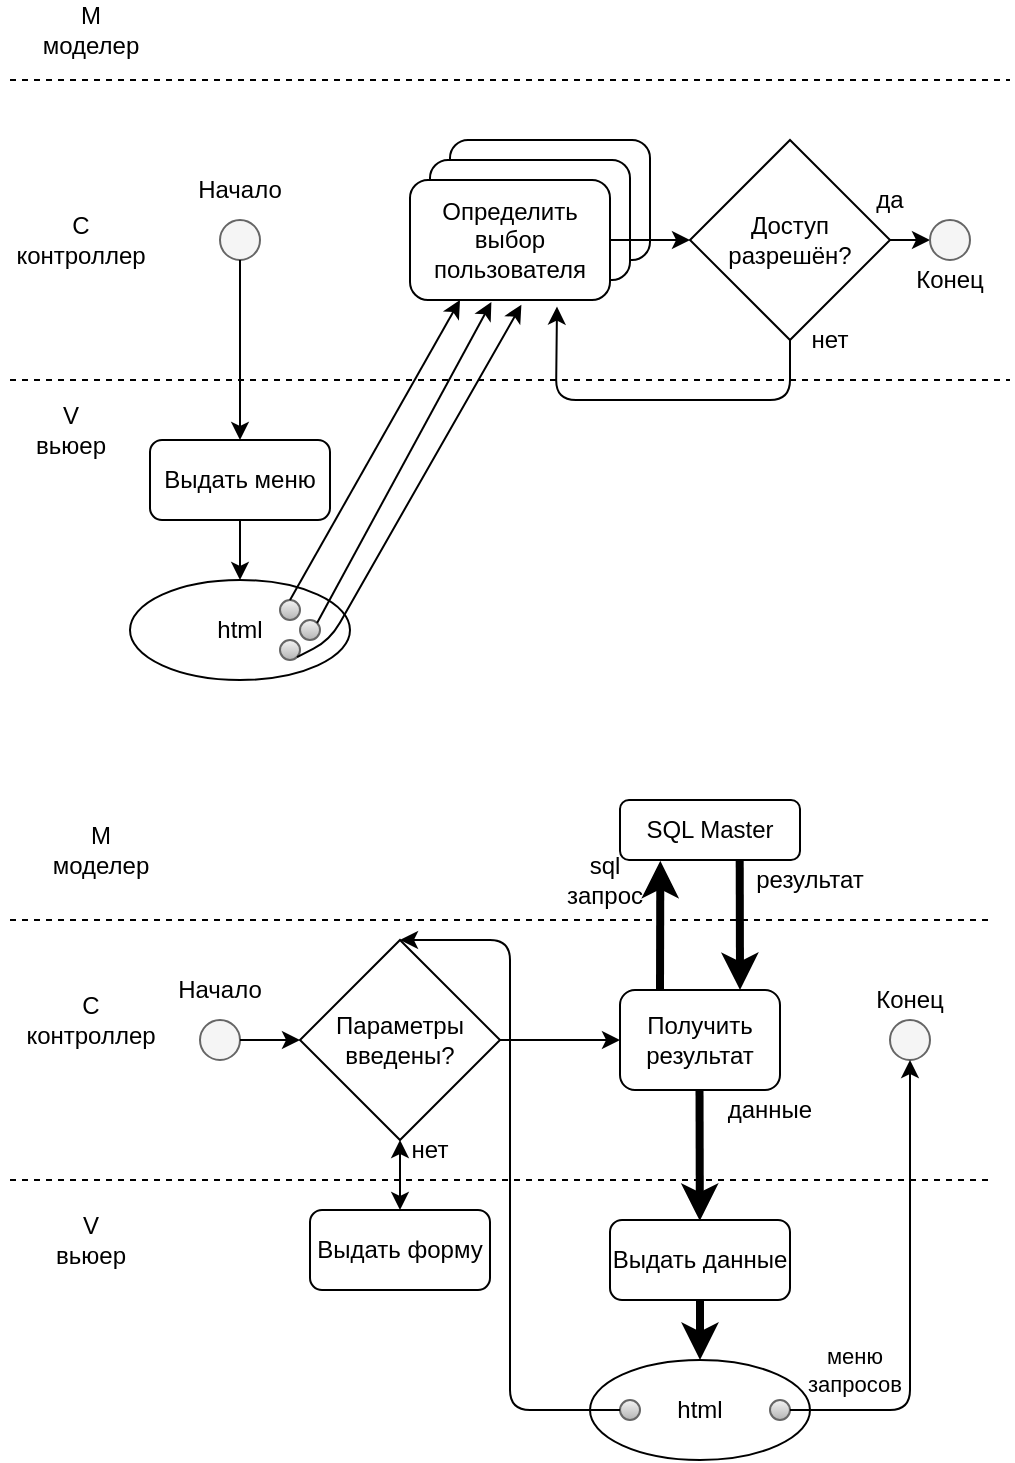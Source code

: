 <mxfile version="13.7.9" type="device"><diagram id="cBjCuxPjmct_s9pD9Ldc" name="Страница 1"><mxGraphModel dx="813" dy="470" grid="1" gridSize="10" guides="1" tooltips="1" connect="1" arrows="1" fold="1" page="1" pageScale="1" pageWidth="827" pageHeight="1169" math="0" shadow="0"><root><mxCell id="0"/><mxCell id="1" parent="0"/><mxCell id="sHjITXCrLCw4glv8CPDS-8" value="Выдать меню" style="rounded=1;whiteSpace=wrap;html=1;" parent="1" vertex="1"><mxGeometry x="100" y="270" width="90" height="40" as="geometry"/></mxCell><mxCell id="sHjITXCrLCw4glv8CPDS-13" value="" style="rounded=1;whiteSpace=wrap;html=1;verticalAlign=top;" parent="1" vertex="1"><mxGeometry x="250" y="120" width="100" height="60" as="geometry"/></mxCell><mxCell id="sHjITXCrLCw4glv8CPDS-14" value="Доступ разрешён?" style="rhombus;whiteSpace=wrap;html=1;" parent="1" vertex="1"><mxGeometry x="370.0" y="120" width="100" height="100" as="geometry"/></mxCell><mxCell id="sHjITXCrLCw4glv8CPDS-15" value="да" style="text;html=1;strokeColor=none;fillColor=none;align=center;verticalAlign=middle;whiteSpace=wrap;rounded=0;" parent="1" vertex="1"><mxGeometry x="450" y="140" width="40" height="20" as="geometry"/></mxCell><mxCell id="sHjITXCrLCw4glv8CPDS-17" value="" style="endArrow=classic;html=1;exitX=1;exitY=0.5;exitDx=0;exitDy=0;" parent="1" source="sHjITXCrLCw4glv8CPDS-14" edge="1"><mxGeometry width="50" height="50" relative="1" as="geometry"><mxPoint x="418.97" y="180" as="sourcePoint"/><mxPoint x="490" y="170" as="targetPoint"/></mxGeometry></mxCell><mxCell id="sHjITXCrLCw4glv8CPDS-19" value="" style="rounded=1;whiteSpace=wrap;html=1;" parent="1" vertex="1"><mxGeometry x="240" y="130" width="100" height="60" as="geometry"/></mxCell><mxCell id="sHjITXCrLCw4glv8CPDS-20" value="" style="endArrow=classic;html=1;exitX=1;exitY=0.5;exitDx=0;exitDy=0;entryX=0;entryY=0.5;entryDx=0;entryDy=0;" parent="1" edge="1"><mxGeometry width="50" height="50" relative="1" as="geometry"><mxPoint x="330" y="170" as="sourcePoint"/><mxPoint x="370" y="170.0" as="targetPoint"/></mxGeometry></mxCell><mxCell id="sHjITXCrLCw4glv8CPDS-21" value="" style="endArrow=classic;html=1;exitX=0.5;exitY=1;exitDx=0;exitDy=0;entryX=0.735;entryY=1.055;entryDx=0;entryDy=0;entryPerimeter=0;" parent="1" source="sHjITXCrLCw4glv8CPDS-14" target="sHjITXCrLCw4glv8CPDS-33" edge="1"><mxGeometry width="50" height="50" relative="1" as="geometry"><mxPoint x="540" y="290" as="sourcePoint"/><mxPoint x="340" y="250" as="targetPoint"/><Array as="points"><mxPoint x="420" y="250"/><mxPoint x="303" y="250"/></Array></mxGeometry></mxCell><mxCell id="sHjITXCrLCw4glv8CPDS-22" value="нет" style="text;html=1;strokeColor=none;fillColor=none;align=center;verticalAlign=middle;whiteSpace=wrap;rounded=0;" parent="1" vertex="1"><mxGeometry x="420" y="210" width="40" height="20" as="geometry"/></mxCell><mxCell id="sHjITXCrLCw4glv8CPDS-23" value="" style="ellipse;whiteSpace=wrap;html=1;aspect=fixed;fillColor=#f5f5f5;strokeColor=#666666;fontColor=#333333;" parent="1" vertex="1"><mxGeometry x="490" y="160" width="20" height="20" as="geometry"/></mxCell><mxCell id="sHjITXCrLCw4glv8CPDS-24" value="Конец" style="text;html=1;strokeColor=none;fillColor=none;align=center;verticalAlign=middle;whiteSpace=wrap;rounded=0;" parent="1" vertex="1"><mxGeometry x="480" y="180" width="40" height="20" as="geometry"/></mxCell><mxCell id="sHjITXCrLCw4glv8CPDS-25" value="" style="ellipse;whiteSpace=wrap;html=1;aspect=fixed;fillColor=#f5f5f5;strokeColor=#666666;fontColor=#333333;" parent="1" vertex="1"><mxGeometry x="135" y="160" width="20" height="20" as="geometry"/></mxCell><mxCell id="sHjITXCrLCw4glv8CPDS-26" value="Начало" style="text;html=1;strokeColor=none;fillColor=none;align=center;verticalAlign=middle;whiteSpace=wrap;rounded=0;" parent="1" vertex="1"><mxGeometry x="125" y="135" width="40" height="20" as="geometry"/></mxCell><mxCell id="sHjITXCrLCw4glv8CPDS-27" value="" style="endArrow=classic;html=1;exitX=0.5;exitY=1;exitDx=0;exitDy=0;" parent="1" source="sHjITXCrLCw4glv8CPDS-25" target="sHjITXCrLCw4glv8CPDS-8" edge="1"><mxGeometry width="50" height="50" relative="1" as="geometry"><mxPoint x="370" y="120" as="sourcePoint"/><mxPoint x="170" y="170.0" as="targetPoint"/></mxGeometry></mxCell><mxCell id="sHjITXCrLCw4glv8CPDS-28" value="" style="endArrow=none;dashed=1;html=1;" parent="1" edge="1"><mxGeometry width="50" height="50" relative="1" as="geometry"><mxPoint x="30" y="240" as="sourcePoint"/><mxPoint x="530" y="240" as="targetPoint"/></mxGeometry></mxCell><mxCell id="sHjITXCrLCw4glv8CPDS-29" value="" style="endArrow=none;dashed=1;html=1;" parent="1" edge="1"><mxGeometry width="50" height="50" relative="1" as="geometry"><mxPoint x="30" y="90" as="sourcePoint"/><mxPoint x="530" y="90" as="targetPoint"/></mxGeometry></mxCell><mxCell id="sHjITXCrLCw4glv8CPDS-30" value="M&lt;br&gt;моделер" style="text;html=1;align=center;verticalAlign=middle;resizable=0;points=[];autosize=1;" parent="1" vertex="1"><mxGeometry x="40" y="50" width="60" height="30" as="geometry"/></mxCell><mxCell id="sHjITXCrLCw4glv8CPDS-31" value="C&lt;br&gt;контроллер" style="text;html=1;align=center;verticalAlign=middle;resizable=0;points=[];autosize=1;" parent="1" vertex="1"><mxGeometry x="25" y="155" width="80" height="30" as="geometry"/></mxCell><mxCell id="sHjITXCrLCw4glv8CPDS-32" value="V&lt;br&gt;вьюер" style="text;html=1;align=center;verticalAlign=middle;resizable=0;points=[];autosize=1;" parent="1" vertex="1"><mxGeometry x="35" y="250" width="50" height="30" as="geometry"/></mxCell><mxCell id="sHjITXCrLCw4glv8CPDS-33" value="Определить выбор пользователя" style="rounded=1;whiteSpace=wrap;html=1;" parent="1" vertex="1"><mxGeometry x="230" y="140" width="100" height="60" as="geometry"/></mxCell><mxCell id="sHjITXCrLCw4glv8CPDS-36" value="html" style="ellipse;whiteSpace=wrap;html=1;" parent="1" vertex="1"><mxGeometry x="90" y="340" width="110" height="50" as="geometry"/></mxCell><mxCell id="sHjITXCrLCw4glv8CPDS-37" value="" style="endArrow=classic;html=1;exitX=0.5;exitY=1;exitDx=0;exitDy=0;entryX=0.5;entryY=0;entryDx=0;entryDy=0;" parent="1" source="sHjITXCrLCw4glv8CPDS-8" target="sHjITXCrLCw4glv8CPDS-36" edge="1"><mxGeometry width="50" height="50" relative="1" as="geometry"><mxPoint x="370" y="240" as="sourcePoint"/><mxPoint x="420" y="190" as="targetPoint"/></mxGeometry></mxCell><mxCell id="sHjITXCrLCw4glv8CPDS-35" value="" style="ellipse;whiteSpace=wrap;html=1;aspect=fixed;fillColor=#f5f5f5;strokeColor=#666666;gradientColor=#b3b3b3;verticalAlign=top;" parent="1" vertex="1"><mxGeometry x="165" y="350" width="10" height="10" as="geometry"/></mxCell><mxCell id="sHjITXCrLCw4glv8CPDS-40" value="" style="ellipse;whiteSpace=wrap;html=1;aspect=fixed;fillColor=#f5f5f5;strokeColor=#666666;gradientColor=#b3b3b3;verticalAlign=top;" parent="1" vertex="1"><mxGeometry x="175" y="360" width="10" height="10" as="geometry"/></mxCell><mxCell id="sHjITXCrLCw4glv8CPDS-42" value="" style="ellipse;whiteSpace=wrap;html=1;aspect=fixed;fillColor=#f5f5f5;strokeColor=#666666;gradientColor=#b3b3b3;verticalAlign=top;" parent="1" vertex="1"><mxGeometry x="165" y="370" width="10" height="10" as="geometry"/></mxCell><mxCell id="sHjITXCrLCw4glv8CPDS-48" value="" style="endArrow=classic;html=1;exitX=1;exitY=0;exitDx=0;exitDy=0;entryX=0.407;entryY=1.017;entryDx=0;entryDy=0;entryPerimeter=0;" parent="1" source="sHjITXCrLCw4glv8CPDS-40" target="sHjITXCrLCw4glv8CPDS-33" edge="1"><mxGeometry width="50" height="50" relative="1" as="geometry"><mxPoint x="320" y="290" as="sourcePoint"/><mxPoint x="370" y="240" as="targetPoint"/></mxGeometry></mxCell><mxCell id="sHjITXCrLCw4glv8CPDS-49" value="" style="endArrow=classic;html=1;exitX=0.5;exitY=0;exitDx=0;exitDy=0;entryX=0.25;entryY=1;entryDx=0;entryDy=0;" parent="1" source="sHjITXCrLCw4glv8CPDS-35" target="sHjITXCrLCw4glv8CPDS-33" edge="1"><mxGeometry width="50" height="50" relative="1" as="geometry"><mxPoint x="320" y="290" as="sourcePoint"/><mxPoint x="370" y="240" as="targetPoint"/></mxGeometry></mxCell><mxCell id="sHjITXCrLCw4glv8CPDS-50" value="" style="endArrow=classic;html=1;exitX=1;exitY=1;exitDx=0;exitDy=0;entryX=0.557;entryY=1.039;entryDx=0;entryDy=0;entryPerimeter=0;" parent="1" source="sHjITXCrLCw4glv8CPDS-42" target="sHjITXCrLCw4glv8CPDS-33" edge="1"><mxGeometry width="50" height="50" relative="1" as="geometry"><mxPoint x="230" y="290" as="sourcePoint"/><mxPoint x="280" y="240" as="targetPoint"/><Array as="points"><mxPoint x="190" y="370"/></Array></mxGeometry></mxCell><mxCell id="sHjITXCrLCw4glv8CPDS-61" value="" style="ellipse;whiteSpace=wrap;html=1;aspect=fixed;fillColor=#f5f5f5;strokeColor=#666666;fontColor=#333333;" parent="1" vertex="1"><mxGeometry x="470" y="560" width="20" height="20" as="geometry"/></mxCell><mxCell id="sHjITXCrLCw4glv8CPDS-62" value="Конец" style="text;html=1;strokeColor=none;fillColor=none;align=center;verticalAlign=middle;whiteSpace=wrap;rounded=0;" parent="1" vertex="1"><mxGeometry x="460" y="540" width="40" height="20" as="geometry"/></mxCell><mxCell id="sHjITXCrLCw4glv8CPDS-63" value="" style="ellipse;whiteSpace=wrap;html=1;aspect=fixed;fillColor=#f5f5f5;strokeColor=#666666;fontColor=#333333;" parent="1" vertex="1"><mxGeometry x="125" y="560" width="20" height="20" as="geometry"/></mxCell><mxCell id="sHjITXCrLCw4glv8CPDS-64" value="Начало" style="text;html=1;strokeColor=none;fillColor=none;align=center;verticalAlign=middle;whiteSpace=wrap;rounded=0;" parent="1" vertex="1"><mxGeometry x="115" y="535" width="40" height="20" as="geometry"/></mxCell><mxCell id="sHjITXCrLCw4glv8CPDS-66" value="" style="endArrow=none;dashed=1;html=1;" parent="1" edge="1"><mxGeometry width="50" height="50" relative="1" as="geometry"><mxPoint x="30.0" y="640.0" as="sourcePoint"/><mxPoint x="520" y="640" as="targetPoint"/></mxGeometry></mxCell><mxCell id="sHjITXCrLCw4glv8CPDS-67" value="" style="endArrow=none;dashed=1;html=1;" parent="1" edge="1"><mxGeometry width="50" height="50" relative="1" as="geometry"><mxPoint x="30.0" y="510" as="sourcePoint"/><mxPoint x="520" y="510" as="targetPoint"/></mxGeometry></mxCell><mxCell id="sHjITXCrLCw4glv8CPDS-68" value="M&lt;br&gt;моделер" style="text;html=1;align=center;verticalAlign=middle;resizable=0;points=[];autosize=1;" parent="1" vertex="1"><mxGeometry x="45" y="460" width="60" height="30" as="geometry"/></mxCell><mxCell id="sHjITXCrLCw4glv8CPDS-69" value="C&lt;br&gt;контроллер" style="text;html=1;align=center;verticalAlign=middle;resizable=0;points=[];autosize=1;" parent="1" vertex="1"><mxGeometry x="30" y="545" width="80" height="30" as="geometry"/></mxCell><mxCell id="sHjITXCrLCw4glv8CPDS-70" value="V&lt;br&gt;вьюер" style="text;html=1;align=center;verticalAlign=middle;resizable=0;points=[];autosize=1;" parent="1" vertex="1"><mxGeometry x="45" y="655" width="50" height="30" as="geometry"/></mxCell><mxCell id="sHjITXCrLCw4glv8CPDS-80" value="Параметры введены?" style="rhombus;whiteSpace=wrap;html=1;" parent="1" vertex="1"><mxGeometry x="175.0" y="520" width="100" height="100" as="geometry"/></mxCell><mxCell id="sHjITXCrLCw4glv8CPDS-81" value="Выдать форму" style="rounded=1;whiteSpace=wrap;html=1;" parent="1" vertex="1"><mxGeometry x="180" y="655" width="90" height="40" as="geometry"/></mxCell><mxCell id="sHjITXCrLCw4glv8CPDS-82" value="" style="endArrow=classic;startArrow=classic;html=1;exitX=0.5;exitY=0;exitDx=0;exitDy=0;entryX=0.5;entryY=1;entryDx=0;entryDy=0;" parent="1" source="sHjITXCrLCw4glv8CPDS-81" target="sHjITXCrLCw4glv8CPDS-80" edge="1"><mxGeometry width="50" height="50" relative="1" as="geometry"><mxPoint x="280" y="630" as="sourcePoint"/><mxPoint x="330" y="580" as="targetPoint"/></mxGeometry></mxCell><mxCell id="sHjITXCrLCw4glv8CPDS-83" value="нет" style="text;html=1;strokeColor=none;fillColor=none;align=center;verticalAlign=middle;whiteSpace=wrap;rounded=0;" parent="1" vertex="1"><mxGeometry x="220" y="615" width="40" height="20" as="geometry"/></mxCell><mxCell id="sHjITXCrLCw4glv8CPDS-84" value="" style="endArrow=classic;html=1;exitX=1;exitY=0.5;exitDx=0;exitDy=0;entryX=0;entryY=0.5;entryDx=0;entryDy=0;" parent="1" source="sHjITXCrLCw4glv8CPDS-63" target="sHjITXCrLCw4glv8CPDS-80" edge="1"><mxGeometry width="50" height="50" relative="1" as="geometry"><mxPoint x="280" y="630" as="sourcePoint"/><mxPoint x="170" y="570" as="targetPoint"/></mxGeometry></mxCell><mxCell id="sHjITXCrLCw4glv8CPDS-85" value="" style="endArrow=classic;html=1;exitX=1;exitY=0.5;exitDx=0;exitDy=0;entryX=0;entryY=0.5;entryDx=0;entryDy=0;" parent="1" source="sHjITXCrLCw4glv8CPDS-80" target="sHjITXCrLCw4glv8CPDS-91" edge="1"><mxGeometry width="50" height="50" relative="1" as="geometry"><mxPoint x="300" y="560" as="sourcePoint"/><mxPoint x="300" y="570" as="targetPoint"/></mxGeometry></mxCell><mxCell id="sHjITXCrLCw4glv8CPDS-91" value="Получить результат" style="rounded=1;whiteSpace=wrap;html=1;" parent="1" vertex="1"><mxGeometry x="335" y="545" width="80" height="50" as="geometry"/></mxCell><mxCell id="sHjITXCrLCw4glv8CPDS-92" value="SQL Master" style="rounded=1;whiteSpace=wrap;html=1;" parent="1" vertex="1"><mxGeometry x="335" y="450" width="90" height="30" as="geometry"/></mxCell><mxCell id="sHjITXCrLCw4glv8CPDS-94" value="" style="endArrow=classic;html=1;strokeWidth=4;exitX=0.25;exitY=0;exitDx=0;exitDy=0;entryX=0.224;entryY=1.013;entryDx=0;entryDy=0;entryPerimeter=0;" parent="1" source="sHjITXCrLCw4glv8CPDS-91" target="sHjITXCrLCw4glv8CPDS-92" edge="1"><mxGeometry width="50" height="50" relative="1" as="geometry"><mxPoint x="345" y="560" as="sourcePoint"/><mxPoint x="395" y="510" as="targetPoint"/></mxGeometry></mxCell><mxCell id="sHjITXCrLCw4glv8CPDS-95" value="" style="endArrow=classic;html=1;strokeWidth=4;entryX=0.75;entryY=0;entryDx=0;entryDy=0;exitX=0.665;exitY=0.986;exitDx=0;exitDy=0;exitPerimeter=0;" parent="1" source="sHjITXCrLCw4glv8CPDS-92" target="sHjITXCrLCw4glv8CPDS-91" edge="1"><mxGeometry width="50" height="50" relative="1" as="geometry"><mxPoint x="385" y="490" as="sourcePoint"/><mxPoint x="365.16" y="490.39" as="targetPoint"/></mxGeometry></mxCell><mxCell id="sHjITXCrLCw4glv8CPDS-96" value="sql запрос" style="text;html=1;strokeColor=none;fillColor=none;align=center;verticalAlign=middle;whiteSpace=wrap;rounded=0;" parent="1" vertex="1"><mxGeometry x="300" y="480" width="55" height="20" as="geometry"/></mxCell><mxCell id="sHjITXCrLCw4glv8CPDS-97" value="результат" style="text;html=1;strokeColor=none;fillColor=none;align=center;verticalAlign=middle;whiteSpace=wrap;rounded=0;" parent="1" vertex="1"><mxGeometry x="400" y="480" width="60" height="20" as="geometry"/></mxCell><mxCell id="sHjITXCrLCw4glv8CPDS-98" value="данные" style="text;html=1;strokeColor=none;fillColor=none;align=center;verticalAlign=middle;whiteSpace=wrap;rounded=0;" parent="1" vertex="1"><mxGeometry x="380" y="595" width="60" height="20" as="geometry"/></mxCell><mxCell id="sHjITXCrLCw4glv8CPDS-99" value="" style="endArrow=classic;html=1;strokeWidth=4;entryX=0.75;entryY=0;entryDx=0;entryDy=0;exitX=0.665;exitY=0.986;exitDx=0;exitDy=0;exitPerimeter=0;" parent="1" edge="1"><mxGeometry width="50" height="50" relative="1" as="geometry"><mxPoint x="374.76" y="595" as="sourcePoint"/><mxPoint x="374.91" y="660.42" as="targetPoint"/></mxGeometry></mxCell><mxCell id="sHjITXCrLCw4glv8CPDS-100" value="Выдать данные" style="rounded=1;whiteSpace=wrap;html=1;" parent="1" vertex="1"><mxGeometry x="330" y="660" width="90" height="40" as="geometry"/></mxCell><mxCell id="sHjITXCrLCw4glv8CPDS-101" value="html" style="ellipse;whiteSpace=wrap;html=1;" parent="1" vertex="1"><mxGeometry x="320" y="730" width="110" height="50" as="geometry"/></mxCell><mxCell id="sHjITXCrLCw4glv8CPDS-102" value="" style="endArrow=classic;html=1;strokeWidth=4;fontSize=11;jumpSize=6;exitX=0.5;exitY=1;exitDx=0;exitDy=0;entryX=0.5;entryY=0;entryDx=0;entryDy=0;" parent="1" source="sHjITXCrLCw4glv8CPDS-100" target="sHjITXCrLCw4glv8CPDS-101" edge="1"><mxGeometry width="50" height="50" relative="1" as="geometry"><mxPoint x="230" y="800" as="sourcePoint"/><mxPoint x="280" y="750" as="targetPoint"/></mxGeometry></mxCell><mxCell id="sHjITXCrLCw4glv8CPDS-103" value="" style="ellipse;whiteSpace=wrap;html=1;aspect=fixed;fillColor=#f5f5f5;strokeColor=#666666;gradientColor=#b3b3b3;verticalAlign=top;" parent="1" vertex="1"><mxGeometry x="335" y="750" width="10" height="10" as="geometry"/></mxCell><mxCell id="sHjITXCrLCw4glv8CPDS-104" value="" style="ellipse;whiteSpace=wrap;html=1;aspect=fixed;fillColor=#f5f5f5;strokeColor=#666666;gradientColor=#b3b3b3;verticalAlign=top;" parent="1" vertex="1"><mxGeometry x="410" y="750" width="10" height="10" as="geometry"/></mxCell><mxCell id="sHjITXCrLCw4glv8CPDS-56" value="" style="endArrow=classic;html=1;exitX=1;exitY=0.5;exitDx=0;exitDy=0;entryX=0.5;entryY=1;entryDx=0;entryDy=0;" parent="1" source="sHjITXCrLCw4glv8CPDS-104" target="sHjITXCrLCw4glv8CPDS-61" edge="1"><mxGeometry width="50" height="50" relative="1" as="geometry"><mxPoint x="470" y="750" as="sourcePoint"/><mxPoint x="590" y="680.0" as="targetPoint"/><Array as="points"><mxPoint x="480" y="755"/></Array></mxGeometry></mxCell><mxCell id="sHjITXCrLCw4glv8CPDS-105" value="меню запросов" style="text;html=1;strokeColor=none;fillColor=none;align=center;verticalAlign=middle;whiteSpace=wrap;rounded=0;fontSize=11;" parent="1" vertex="1"><mxGeometry x="425" y="720" width="55" height="30" as="geometry"/></mxCell><mxCell id="sHjITXCrLCw4glv8CPDS-106" value="" style="endArrow=classic;html=1;strokeWidth=1;fontSize=11;exitX=0;exitY=0.5;exitDx=0;exitDy=0;entryX=0.5;entryY=0;entryDx=0;entryDy=0;" parent="1" source="sHjITXCrLCw4glv8CPDS-103" target="sHjITXCrLCw4glv8CPDS-80" edge="1"><mxGeometry width="50" height="50" relative="1" as="geometry"><mxPoint x="340" y="680" as="sourcePoint"/><mxPoint x="390" y="630" as="targetPoint"/><Array as="points"><mxPoint x="280" y="755"/><mxPoint x="280" y="520"/></Array></mxGeometry></mxCell></root></mxGraphModel></diagram></mxfile>